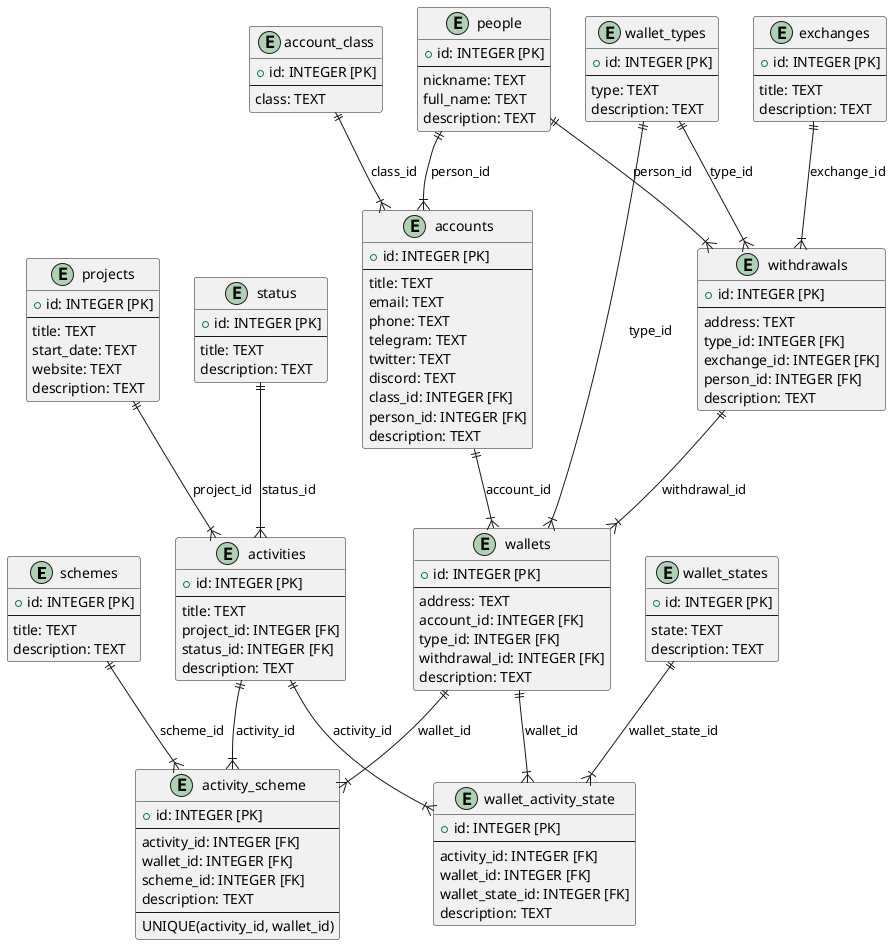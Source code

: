 @startuml
entity schemes {
    +id: INTEGER [PK]
    --
    title: TEXT
    description: TEXT
}

entity projects {
    +id: INTEGER [PK]
    --
    title: TEXT
    start_date: TEXT
    website: TEXT
    description: TEXT
}

entity status {
    +id: INTEGER [PK]
    --
    title: TEXT
    description: TEXT
}

entity activities {
    +id: INTEGER [PK]
    --
    title: TEXT
    project_id: INTEGER [FK]
    status_id: INTEGER [FK]
    description: TEXT
}

entity activity_scheme {
    +id: INTEGER [PK]
    --
    activity_id: INTEGER [FK]
    wallet_id: INTEGER [FK]
    scheme_id: INTEGER [FK]
    description: TEXT
    --
    UNIQUE(activity_id, wallet_id)
}

entity wallet_states {
    +id: INTEGER [PK]
    --
    state: TEXT
    description: TEXT
}

entity wallet_activity_state {
    +id: INTEGER [PK]
    --
    activity_id: INTEGER [FK]
    wallet_id: INTEGER [FK]
    wallet_state_id: INTEGER [FK]
    description: TEXT
}

entity account_class {
    +id: INTEGER [PK]
    --
    class: TEXT
}

entity people {
    +id: INTEGER [PK]
    --
    nickname: TEXT
    full_name: TEXT
    description: TEXT
}

entity accounts {
    +id: INTEGER [PK]
    --
    title: TEXT
    email: TEXT
    phone: TEXT
    telegram: TEXT
    twitter: TEXT
    discord: TEXT
    class_id: INTEGER [FK]
    person_id: INTEGER [FK]
    description: TEXT
}

entity wallet_types {
    +id: INTEGER [PK]
    --
    type: TEXT
    description: TEXT
}

entity exchanges {
    +id: INTEGER [PK]
    --
    title: TEXT
    description: TEXT
}

entity withdrawals {
    +id: INTEGER [PK]
    --
    address: TEXT
    type_id: INTEGER [FK]
    exchange_id: INTEGER [FK]
    person_id: INTEGER [FK]
    description: TEXT
}

entity wallets {
    +id: INTEGER [PK]
    --
    address: TEXT
    account_id: INTEGER [FK]
    type_id: INTEGER [FK]
    withdrawal_id: INTEGER [FK]
    description: TEXT
}

schemes ||--|{ activity_scheme: "scheme_id"
activities ||--|{ activity_scheme: "activity_id"
wallets ||--|{ activity_scheme: "wallet_id"
projects ||--|{ activities: "project_id"
status ||--|{ activities: "status_id"
wallets ||--|{ wallet_activity_state: "wallet_id"
activities ||--|{ wallet_activity_state: "activity_id"
wallet_states ||--|{ wallet_activity_state: "wallet_state_id"
account_class ||--|{ accounts: "class_id"
people ||--|{ accounts: "person_id"
wallet_types ||--|{ withdrawals: "type_id"
exchanges ||--|{ withdrawals: "exchange_id"
people ||--|{ withdrawals: "person_id"
accounts ||--|{ wallets: "account_id"
wallet_types ||--|{ wallets: "type_id"
withdrawals ||--|{ wallets: "withdrawal_id"
@enduml
